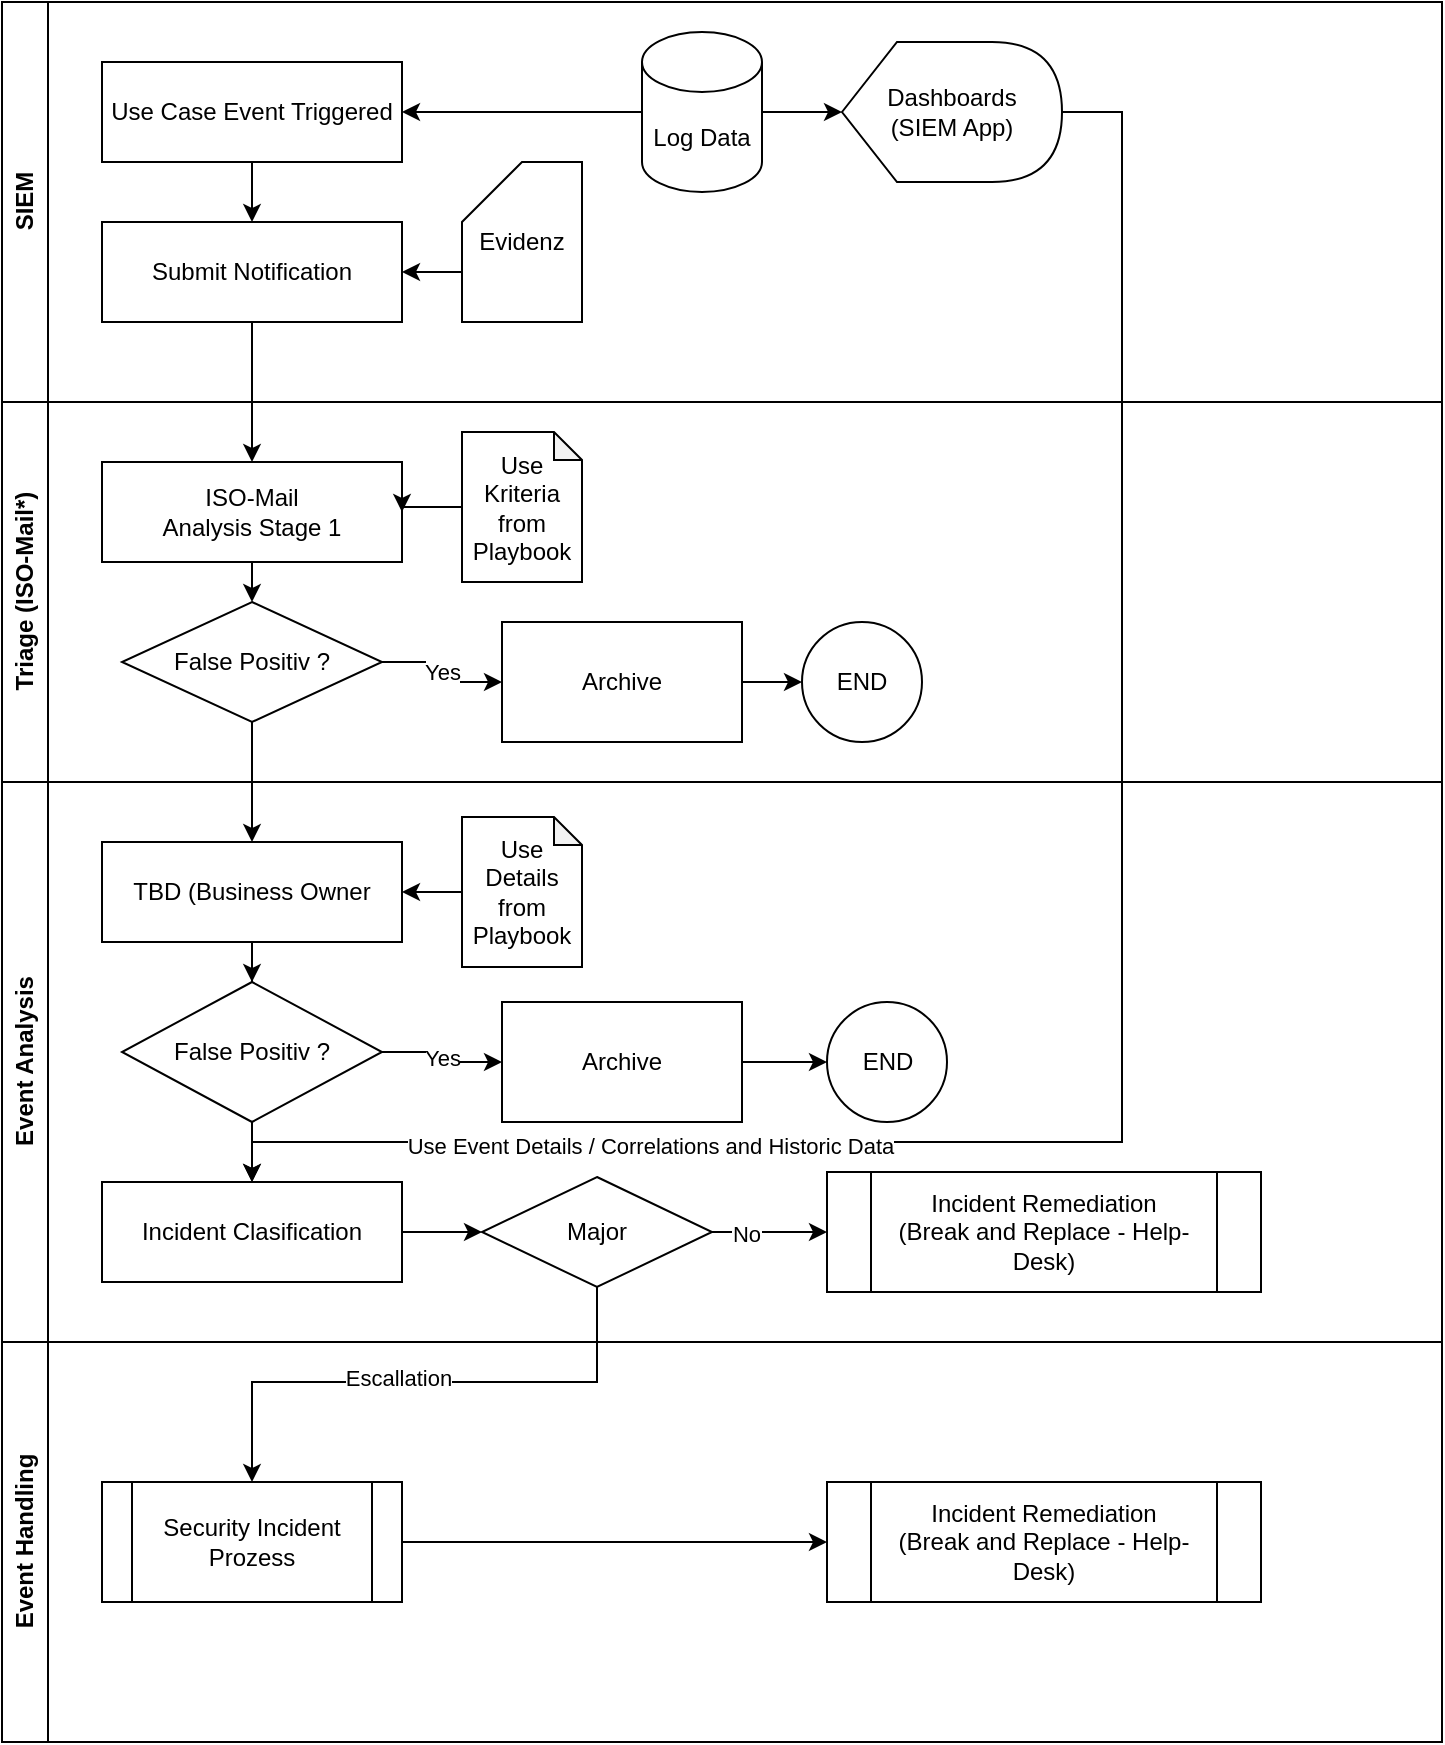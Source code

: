 <mxfile version="24.2.3" type="github">
  <diagram name="Page-1" id="40F3xFOu8TMAzaKEJhBd">
    <mxGraphModel dx="770" dy="502" grid="1" gridSize="10" guides="1" tooltips="1" connect="1" arrows="1" fold="1" page="1" pageScale="1" pageWidth="850" pageHeight="1100" math="0" shadow="0">
      <root>
        <mxCell id="0" />
        <mxCell id="1" parent="0" />
        <mxCell id="MS9MhjEfk2jpSJ9V4XVU-1" value="SIEM" style="swimlane;horizontal=0;whiteSpace=wrap;html=1;" vertex="1" parent="1">
          <mxGeometry x="40" y="80" width="720" height="200" as="geometry" />
        </mxCell>
        <mxCell id="MS9MhjEfk2jpSJ9V4XVU-2" value="Triage (ISO-Mail*)" style="swimlane;horizontal=0;whiteSpace=wrap;html=1;" vertex="1" parent="MS9MhjEfk2jpSJ9V4XVU-1">
          <mxGeometry y="200" width="720" height="190" as="geometry" />
        </mxCell>
        <mxCell id="MS9MhjEfk2jpSJ9V4XVU-17" style="edgeStyle=orthogonalEdgeStyle;rounded=0;orthogonalLoop=1;jettySize=auto;html=1;exitX=0.5;exitY=1;exitDx=0;exitDy=0;entryX=0.5;entryY=0;entryDx=0;entryDy=0;" edge="1" parent="MS9MhjEfk2jpSJ9V4XVU-2" source="MS9MhjEfk2jpSJ9V4XVU-7" target="MS9MhjEfk2jpSJ9V4XVU-12">
          <mxGeometry relative="1" as="geometry" />
        </mxCell>
        <mxCell id="MS9MhjEfk2jpSJ9V4XVU-7" value="ISO-Mail&lt;div&gt;Analysis Stage 1&lt;/div&gt;" style="rounded=0;whiteSpace=wrap;html=1;" vertex="1" parent="MS9MhjEfk2jpSJ9V4XVU-2">
          <mxGeometry x="50" y="30" width="150" height="50" as="geometry" />
        </mxCell>
        <mxCell id="MS9MhjEfk2jpSJ9V4XVU-18" value="Yes" style="edgeStyle=orthogonalEdgeStyle;rounded=0;orthogonalLoop=1;jettySize=auto;html=1;exitX=1;exitY=0.5;exitDx=0;exitDy=0;entryX=0;entryY=0.5;entryDx=0;entryDy=0;" edge="1" parent="MS9MhjEfk2jpSJ9V4XVU-2" source="MS9MhjEfk2jpSJ9V4XVU-12" target="MS9MhjEfk2jpSJ9V4XVU-13">
          <mxGeometry relative="1" as="geometry" />
        </mxCell>
        <mxCell id="MS9MhjEfk2jpSJ9V4XVU-12" value="False Positiv ?" style="rhombus;whiteSpace=wrap;html=1;" vertex="1" parent="MS9MhjEfk2jpSJ9V4XVU-2">
          <mxGeometry x="60" y="100" width="130" height="60" as="geometry" />
        </mxCell>
        <mxCell id="MS9MhjEfk2jpSJ9V4XVU-19" style="edgeStyle=orthogonalEdgeStyle;rounded=0;orthogonalLoop=1;jettySize=auto;html=1;exitX=1;exitY=0.5;exitDx=0;exitDy=0;entryX=0;entryY=0.5;entryDx=0;entryDy=0;" edge="1" parent="MS9MhjEfk2jpSJ9V4XVU-2" source="MS9MhjEfk2jpSJ9V4XVU-13" target="MS9MhjEfk2jpSJ9V4XVU-14">
          <mxGeometry relative="1" as="geometry" />
        </mxCell>
        <mxCell id="MS9MhjEfk2jpSJ9V4XVU-13" value="Archive" style="rounded=0;whiteSpace=wrap;html=1;" vertex="1" parent="MS9MhjEfk2jpSJ9V4XVU-2">
          <mxGeometry x="250" y="110" width="120" height="60" as="geometry" />
        </mxCell>
        <mxCell id="MS9MhjEfk2jpSJ9V4XVU-14" value="END" style="ellipse;whiteSpace=wrap;html=1;aspect=fixed;" vertex="1" parent="MS9MhjEfk2jpSJ9V4XVU-2">
          <mxGeometry x="400" y="110" width="60" height="60" as="geometry" />
        </mxCell>
        <mxCell id="MS9MhjEfk2jpSJ9V4XVU-27" style="edgeStyle=orthogonalEdgeStyle;rounded=0;orthogonalLoop=1;jettySize=auto;html=1;exitX=0;exitY=0.5;exitDx=0;exitDy=0;exitPerimeter=0;entryX=1;entryY=0.5;entryDx=0;entryDy=0;" edge="1" parent="MS9MhjEfk2jpSJ9V4XVU-2" source="MS9MhjEfk2jpSJ9V4XVU-25" target="MS9MhjEfk2jpSJ9V4XVU-7">
          <mxGeometry relative="1" as="geometry" />
        </mxCell>
        <mxCell id="MS9MhjEfk2jpSJ9V4XVU-25" value="Use Kriteria from Playbook" style="shape=note;whiteSpace=wrap;html=1;backgroundOutline=1;darkOpacity=0.05;size=14;" vertex="1" parent="MS9MhjEfk2jpSJ9V4XVU-2">
          <mxGeometry x="230" y="15" width="60" height="75" as="geometry" />
        </mxCell>
        <mxCell id="MS9MhjEfk2jpSJ9V4XVU-11" style="edgeStyle=orthogonalEdgeStyle;rounded=0;orthogonalLoop=1;jettySize=auto;html=1;exitX=0.5;exitY=1;exitDx=0;exitDy=0;entryX=0.5;entryY=0;entryDx=0;entryDy=0;" edge="1" parent="MS9MhjEfk2jpSJ9V4XVU-1" source="MS9MhjEfk2jpSJ9V4XVU-8" target="MS9MhjEfk2jpSJ9V4XVU-9">
          <mxGeometry relative="1" as="geometry" />
        </mxCell>
        <mxCell id="MS9MhjEfk2jpSJ9V4XVU-8" value="Use Case Event Triggered" style="rounded=0;whiteSpace=wrap;html=1;" vertex="1" parent="MS9MhjEfk2jpSJ9V4XVU-1">
          <mxGeometry x="50" y="30" width="150" height="50" as="geometry" />
        </mxCell>
        <mxCell id="MS9MhjEfk2jpSJ9V4XVU-16" style="edgeStyle=orthogonalEdgeStyle;rounded=0;orthogonalLoop=1;jettySize=auto;html=1;exitX=0.5;exitY=1;exitDx=0;exitDy=0;entryX=0.5;entryY=0;entryDx=0;entryDy=0;" edge="1" parent="MS9MhjEfk2jpSJ9V4XVU-1" source="MS9MhjEfk2jpSJ9V4XVU-9" target="MS9MhjEfk2jpSJ9V4XVU-7">
          <mxGeometry relative="1" as="geometry" />
        </mxCell>
        <mxCell id="MS9MhjEfk2jpSJ9V4XVU-9" value="Submit Notification" style="rounded=0;whiteSpace=wrap;html=1;" vertex="1" parent="MS9MhjEfk2jpSJ9V4XVU-1">
          <mxGeometry x="50" y="110" width="150" height="50" as="geometry" />
        </mxCell>
        <mxCell id="MS9MhjEfk2jpSJ9V4XVU-23" style="edgeStyle=orthogonalEdgeStyle;rounded=0;orthogonalLoop=1;jettySize=auto;html=1;exitX=0;exitY=0;exitDx=0;exitDy=55;exitPerimeter=0;entryX=1;entryY=0.5;entryDx=0;entryDy=0;" edge="1" parent="MS9MhjEfk2jpSJ9V4XVU-1" source="MS9MhjEfk2jpSJ9V4XVU-22" target="MS9MhjEfk2jpSJ9V4XVU-9">
          <mxGeometry relative="1" as="geometry" />
        </mxCell>
        <mxCell id="MS9MhjEfk2jpSJ9V4XVU-22" value="Evidenz" style="shape=card;whiteSpace=wrap;html=1;" vertex="1" parent="MS9MhjEfk2jpSJ9V4XVU-1">
          <mxGeometry x="230" y="80" width="60" height="80" as="geometry" />
        </mxCell>
        <mxCell id="MS9MhjEfk2jpSJ9V4XVU-35" style="edgeStyle=orthogonalEdgeStyle;rounded=0;orthogonalLoop=1;jettySize=auto;html=1;exitX=0;exitY=0.5;exitDx=0;exitDy=0;exitPerimeter=0;entryX=1;entryY=0.5;entryDx=0;entryDy=0;" edge="1" parent="MS9MhjEfk2jpSJ9V4XVU-1" source="MS9MhjEfk2jpSJ9V4XVU-34" target="MS9MhjEfk2jpSJ9V4XVU-8">
          <mxGeometry relative="1" as="geometry">
            <mxPoint x="570" y="50" as="targetPoint" />
          </mxGeometry>
        </mxCell>
        <mxCell id="MS9MhjEfk2jpSJ9V4XVU-34" value="Log Data" style="shape=cylinder3;whiteSpace=wrap;html=1;boundedLbl=1;backgroundOutline=1;size=15;" vertex="1" parent="MS9MhjEfk2jpSJ9V4XVU-1">
          <mxGeometry x="320" y="15" width="60" height="80" as="geometry" />
        </mxCell>
        <mxCell id="MS9MhjEfk2jpSJ9V4XVU-58" value="Dashboards&lt;br&gt;(SIEM App)" style="shape=display;whiteSpace=wrap;html=1;" vertex="1" parent="MS9MhjEfk2jpSJ9V4XVU-1">
          <mxGeometry x="420" y="20" width="110" height="70" as="geometry" />
        </mxCell>
        <mxCell id="MS9MhjEfk2jpSJ9V4XVU-59" style="edgeStyle=orthogonalEdgeStyle;rounded=0;orthogonalLoop=1;jettySize=auto;html=1;exitX=1;exitY=0.5;exitDx=0;exitDy=0;exitPerimeter=0;entryX=0;entryY=0.5;entryDx=0;entryDy=0;entryPerimeter=0;" edge="1" parent="MS9MhjEfk2jpSJ9V4XVU-1" source="MS9MhjEfk2jpSJ9V4XVU-34" target="MS9MhjEfk2jpSJ9V4XVU-58">
          <mxGeometry relative="1" as="geometry" />
        </mxCell>
        <mxCell id="MS9MhjEfk2jpSJ9V4XVU-5" value="Event Analysis" style="swimlane;horizontal=0;whiteSpace=wrap;html=1;" vertex="1" parent="1">
          <mxGeometry x="40" y="470" width="720" height="280" as="geometry" />
        </mxCell>
        <mxCell id="MS9MhjEfk2jpSJ9V4XVU-6" value="Event Handling" style="swimlane;horizontal=0;whiteSpace=wrap;html=1;" vertex="1" parent="MS9MhjEfk2jpSJ9V4XVU-5">
          <mxGeometry y="280" width="720" height="200" as="geometry" />
        </mxCell>
        <mxCell id="MS9MhjEfk2jpSJ9V4XVU-61" style="edgeStyle=orthogonalEdgeStyle;rounded=0;orthogonalLoop=1;jettySize=auto;html=1;exitX=1;exitY=0.5;exitDx=0;exitDy=0;entryX=0;entryY=0.5;entryDx=0;entryDy=0;" edge="1" parent="MS9MhjEfk2jpSJ9V4XVU-6" source="MS9MhjEfk2jpSJ9V4XVU-54" target="MS9MhjEfk2jpSJ9V4XVU-60">
          <mxGeometry relative="1" as="geometry" />
        </mxCell>
        <mxCell id="MS9MhjEfk2jpSJ9V4XVU-54" value="Security Incident&lt;br&gt;Prozess" style="shape=process;whiteSpace=wrap;html=1;backgroundOutline=1;" vertex="1" parent="MS9MhjEfk2jpSJ9V4XVU-6">
          <mxGeometry x="50" y="70" width="150" height="60" as="geometry" />
        </mxCell>
        <mxCell id="MS9MhjEfk2jpSJ9V4XVU-60" value="Incident Remediation&lt;br&gt;(Break and Replace - Help-Desk)" style="shape=process;whiteSpace=wrap;html=1;backgroundOutline=1;" vertex="1" parent="MS9MhjEfk2jpSJ9V4XVU-6">
          <mxGeometry x="412.5" y="70" width="217" height="60" as="geometry" />
        </mxCell>
        <mxCell id="MS9MhjEfk2jpSJ9V4XVU-36" style="edgeStyle=orthogonalEdgeStyle;rounded=0;orthogonalLoop=1;jettySize=auto;html=1;exitX=0.5;exitY=1;exitDx=0;exitDy=0;" edge="1" parent="MS9MhjEfk2jpSJ9V4XVU-5" source="MS9MhjEfk2jpSJ9V4XVU-20" target="MS9MhjEfk2jpSJ9V4XVU-31">
          <mxGeometry relative="1" as="geometry" />
        </mxCell>
        <mxCell id="MS9MhjEfk2jpSJ9V4XVU-20" value="TBD (Business Owner" style="rounded=0;whiteSpace=wrap;html=1;" vertex="1" parent="MS9MhjEfk2jpSJ9V4XVU-5">
          <mxGeometry x="50" y="30" width="150" height="50" as="geometry" />
        </mxCell>
        <mxCell id="MS9MhjEfk2jpSJ9V4XVU-28" style="edgeStyle=orthogonalEdgeStyle;rounded=0;orthogonalLoop=1;jettySize=auto;html=1;exitX=0;exitY=0.5;exitDx=0;exitDy=0;exitPerimeter=0;entryX=1;entryY=0.5;entryDx=0;entryDy=0;" edge="1" parent="MS9MhjEfk2jpSJ9V4XVU-5" source="MS9MhjEfk2jpSJ9V4XVU-26" target="MS9MhjEfk2jpSJ9V4XVU-20">
          <mxGeometry relative="1" as="geometry" />
        </mxCell>
        <mxCell id="MS9MhjEfk2jpSJ9V4XVU-26" value="Use Details from Playbook" style="shape=note;whiteSpace=wrap;html=1;backgroundOutline=1;darkOpacity=0.05;size=14;" vertex="1" parent="MS9MhjEfk2jpSJ9V4XVU-5">
          <mxGeometry x="230" y="17.5" width="60" height="75" as="geometry" />
        </mxCell>
        <mxCell id="MS9MhjEfk2jpSJ9V4XVU-30" value="Yes" style="edgeStyle=orthogonalEdgeStyle;rounded=0;orthogonalLoop=1;jettySize=auto;html=1;exitX=1;exitY=0.5;exitDx=0;exitDy=0;entryX=0;entryY=0.5;entryDx=0;entryDy=0;" edge="1" parent="MS9MhjEfk2jpSJ9V4XVU-5" source="MS9MhjEfk2jpSJ9V4XVU-31" target="MS9MhjEfk2jpSJ9V4XVU-32">
          <mxGeometry relative="1" as="geometry" />
        </mxCell>
        <mxCell id="MS9MhjEfk2jpSJ9V4XVU-40" style="edgeStyle=orthogonalEdgeStyle;rounded=0;orthogonalLoop=1;jettySize=auto;html=1;exitX=0.5;exitY=1;exitDx=0;exitDy=0;entryX=0.5;entryY=0;entryDx=0;entryDy=0;" edge="1" parent="MS9MhjEfk2jpSJ9V4XVU-5" source="MS9MhjEfk2jpSJ9V4XVU-31" target="MS9MhjEfk2jpSJ9V4XVU-38">
          <mxGeometry relative="1" as="geometry" />
        </mxCell>
        <mxCell id="MS9MhjEfk2jpSJ9V4XVU-31" value="False Positiv ?" style="rhombus;whiteSpace=wrap;html=1;" vertex="1" parent="MS9MhjEfk2jpSJ9V4XVU-5">
          <mxGeometry x="60" y="100" width="130" height="70" as="geometry" />
        </mxCell>
        <mxCell id="MS9MhjEfk2jpSJ9V4XVU-37" style="edgeStyle=orthogonalEdgeStyle;rounded=0;orthogonalLoop=1;jettySize=auto;html=1;exitX=1;exitY=0.5;exitDx=0;exitDy=0;entryX=0;entryY=0.5;entryDx=0;entryDy=0;" edge="1" parent="MS9MhjEfk2jpSJ9V4XVU-5" source="MS9MhjEfk2jpSJ9V4XVU-32" target="MS9MhjEfk2jpSJ9V4XVU-33">
          <mxGeometry relative="1" as="geometry" />
        </mxCell>
        <mxCell id="MS9MhjEfk2jpSJ9V4XVU-32" value="Archive" style="rounded=0;whiteSpace=wrap;html=1;" vertex="1" parent="MS9MhjEfk2jpSJ9V4XVU-5">
          <mxGeometry x="250" y="110" width="120" height="60" as="geometry" />
        </mxCell>
        <mxCell id="MS9MhjEfk2jpSJ9V4XVU-33" value="END" style="ellipse;whiteSpace=wrap;html=1;aspect=fixed;" vertex="1" parent="MS9MhjEfk2jpSJ9V4XVU-5">
          <mxGeometry x="412.5" y="110" width="60" height="60" as="geometry" />
        </mxCell>
        <mxCell id="MS9MhjEfk2jpSJ9V4XVU-42" style="edgeStyle=orthogonalEdgeStyle;rounded=0;orthogonalLoop=1;jettySize=auto;html=1;exitX=1;exitY=0.5;exitDx=0;exitDy=0;entryX=0;entryY=0.5;entryDx=0;entryDy=0;" edge="1" parent="MS9MhjEfk2jpSJ9V4XVU-5" source="MS9MhjEfk2jpSJ9V4XVU-38" target="MS9MhjEfk2jpSJ9V4XVU-41">
          <mxGeometry relative="1" as="geometry" />
        </mxCell>
        <mxCell id="MS9MhjEfk2jpSJ9V4XVU-38" value="Incident Clasification" style="rounded=0;whiteSpace=wrap;html=1;" vertex="1" parent="MS9MhjEfk2jpSJ9V4XVU-5">
          <mxGeometry x="50" y="200" width="150" height="50" as="geometry" />
        </mxCell>
        <mxCell id="MS9MhjEfk2jpSJ9V4XVU-44" style="edgeStyle=orthogonalEdgeStyle;rounded=0;orthogonalLoop=1;jettySize=auto;html=1;exitX=1;exitY=0.5;exitDx=0;exitDy=0;entryX=0;entryY=0.5;entryDx=0;entryDy=0;" edge="1" parent="MS9MhjEfk2jpSJ9V4XVU-5" source="MS9MhjEfk2jpSJ9V4XVU-41" target="MS9MhjEfk2jpSJ9V4XVU-51">
          <mxGeometry relative="1" as="geometry">
            <mxPoint x="410" y="225" as="targetPoint" />
          </mxGeometry>
        </mxCell>
        <mxCell id="MS9MhjEfk2jpSJ9V4XVU-45" value="No" style="edgeLabel;html=1;align=center;verticalAlign=middle;resizable=0;points=[];" vertex="1" connectable="0" parent="MS9MhjEfk2jpSJ9V4XVU-44">
          <mxGeometry x="-0.417" y="-1" relative="1" as="geometry">
            <mxPoint as="offset" />
          </mxGeometry>
        </mxCell>
        <mxCell id="MS9MhjEfk2jpSJ9V4XVU-55" style="edgeStyle=orthogonalEdgeStyle;rounded=0;orthogonalLoop=1;jettySize=auto;html=1;exitX=0.5;exitY=1;exitDx=0;exitDy=0;entryX=0.5;entryY=0;entryDx=0;entryDy=0;" edge="1" parent="MS9MhjEfk2jpSJ9V4XVU-5" source="MS9MhjEfk2jpSJ9V4XVU-41" target="MS9MhjEfk2jpSJ9V4XVU-54">
          <mxGeometry relative="1" as="geometry">
            <Array as="points">
              <mxPoint x="298" y="300" />
              <mxPoint x="125" y="300" />
            </Array>
          </mxGeometry>
        </mxCell>
        <mxCell id="MS9MhjEfk2jpSJ9V4XVU-56" value="Escallation" style="edgeLabel;html=1;align=center;verticalAlign=middle;resizable=0;points=[];" vertex="1" connectable="0" parent="MS9MhjEfk2jpSJ9V4XVU-55">
          <mxGeometry x="0.088" y="-2" relative="1" as="geometry">
            <mxPoint as="offset" />
          </mxGeometry>
        </mxCell>
        <mxCell id="MS9MhjEfk2jpSJ9V4XVU-41" value="Major" style="rhombus;whiteSpace=wrap;html=1;" vertex="1" parent="MS9MhjEfk2jpSJ9V4XVU-5">
          <mxGeometry x="240" y="197.5" width="115" height="55" as="geometry" />
        </mxCell>
        <mxCell id="MS9MhjEfk2jpSJ9V4XVU-51" value="Incident Remediation&lt;br&gt;(Break and Replace - Help-Desk)" style="shape=process;whiteSpace=wrap;html=1;backgroundOutline=1;" vertex="1" parent="MS9MhjEfk2jpSJ9V4XVU-5">
          <mxGeometry x="412.5" y="195" width="217" height="60" as="geometry" />
        </mxCell>
        <mxCell id="MS9MhjEfk2jpSJ9V4XVU-21" style="edgeStyle=orthogonalEdgeStyle;rounded=0;orthogonalLoop=1;jettySize=auto;html=1;exitX=0.5;exitY=1;exitDx=0;exitDy=0;entryX=0.5;entryY=0;entryDx=0;entryDy=0;" edge="1" parent="1" source="MS9MhjEfk2jpSJ9V4XVU-12" target="MS9MhjEfk2jpSJ9V4XVU-20">
          <mxGeometry relative="1" as="geometry" />
        </mxCell>
        <mxCell id="MS9MhjEfk2jpSJ9V4XVU-46" style="edgeStyle=orthogonalEdgeStyle;rounded=0;orthogonalLoop=1;jettySize=auto;html=1;exitX=1;exitY=0.5;exitDx=0;exitDy=0;exitPerimeter=0;entryX=0.5;entryY=0;entryDx=0;entryDy=0;" edge="1" parent="1" source="MS9MhjEfk2jpSJ9V4XVU-58" target="MS9MhjEfk2jpSJ9V4XVU-38">
          <mxGeometry relative="1" as="geometry">
            <Array as="points">
              <mxPoint x="600" y="135" />
              <mxPoint x="600" y="650" />
              <mxPoint x="165" y="650" />
            </Array>
          </mxGeometry>
        </mxCell>
        <mxCell id="MS9MhjEfk2jpSJ9V4XVU-47" value="Use Event Details / Correlations and Historic Data" style="edgeLabel;html=1;align=center;verticalAlign=middle;resizable=0;points=[];" vertex="1" connectable="0" parent="MS9MhjEfk2jpSJ9V4XVU-46">
          <mxGeometry x="0.562" y="2" relative="1" as="geometry">
            <mxPoint as="offset" />
          </mxGeometry>
        </mxCell>
      </root>
    </mxGraphModel>
  </diagram>
</mxfile>
